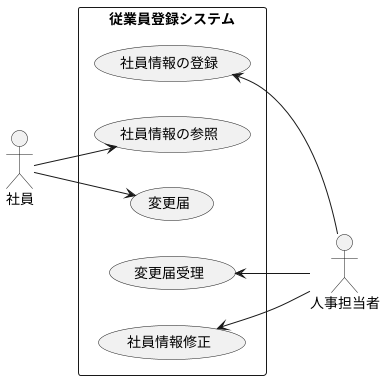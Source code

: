 @startuml ユースケース図
left to right direction
actor 社員
actor 人事担当者
rectangle 従業員登録システム {
    usecase 社員情報の登録
    usecase 社員情報の参照
    usecase 変更届
    usecase 変更届受理
    usecase 社員情報修正
}
社員 --> 社員情報の参照
社員 --> 変更届
社員情報の登録 <-- 人事担当者
変更届受理 <-- 人事担当者
社員情報修正 <-- 人事担当者
@enduml
